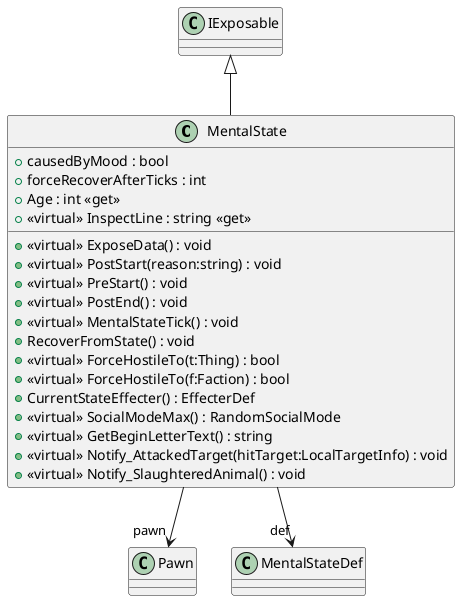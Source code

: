 @startuml
class MentalState {
    + causedByMood : bool
    + forceRecoverAfterTicks : int
    + Age : int <<get>>
    + <<virtual>> InspectLine : string <<get>>
    + <<virtual>> ExposeData() : void
    + <<virtual>> PostStart(reason:string) : void
    + <<virtual>> PreStart() : void
    + <<virtual>> PostEnd() : void
    + <<virtual>> MentalStateTick() : void
    + RecoverFromState() : void
    + <<virtual>> ForceHostileTo(t:Thing) : bool
    + <<virtual>> ForceHostileTo(f:Faction) : bool
    + CurrentStateEffecter() : EffecterDef
    + <<virtual>> SocialModeMax() : RandomSocialMode
    + <<virtual>> GetBeginLetterText() : string
    + <<virtual>> Notify_AttackedTarget(hitTarget:LocalTargetInfo) : void
    + <<virtual>> Notify_SlaughteredAnimal() : void
}
IExposable <|-- MentalState
MentalState --> "pawn" Pawn
MentalState --> "def" MentalStateDef
@enduml
